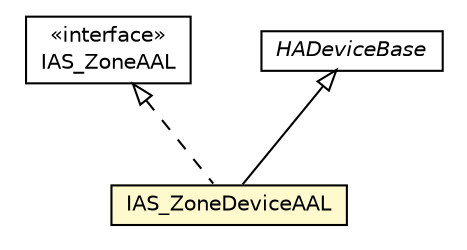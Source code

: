 #!/usr/local/bin/dot
#
# Class diagram 
# Generated by UMLGraph version R5_6-24-gf6e263 (http://www.umlgraph.org/)
#

digraph G {
	edge [fontname="Helvetica",fontsize=10,labelfontname="Helvetica",labelfontsize=10];
	node [fontname="Helvetica",fontsize=10,shape=plaintext];
	nodesep=0.25;
	ranksep=0.5;
	// org.universAAL.lddi.zigbee.commissioning.devices.api.IAS_ZoneAAL
	c4518958 [label=<<table title="org.universAAL.lddi.zigbee.commissioning.devices.api.IAS_ZoneAAL" border="0" cellborder="1" cellspacing="0" cellpadding="2" port="p" href="../api/IAS_ZoneAAL.html">
		<tr><td><table border="0" cellspacing="0" cellpadding="1">
<tr><td align="center" balign="center"> &#171;interface&#187; </td></tr>
<tr><td align="center" balign="center"> IAS_ZoneAAL </td></tr>
		</table></td></tr>
		</table>>, URL="../api/IAS_ZoneAAL.html", fontname="Helvetica", fontcolor="black", fontsize=10.0];
	// org.universAAL.lddi.zigbee.commissioning.devices.impl.IAS_ZoneDeviceAAL
	c4518959 [label=<<table title="org.universAAL.lddi.zigbee.commissioning.devices.impl.IAS_ZoneDeviceAAL" border="0" cellborder="1" cellspacing="0" cellpadding="2" port="p" bgcolor="lemonChiffon" href="./IAS_ZoneDeviceAAL.html">
		<tr><td><table border="0" cellspacing="0" cellpadding="1">
<tr><td align="center" balign="center"> IAS_ZoneDeviceAAL </td></tr>
		</table></td></tr>
		</table>>, URL="./IAS_ZoneDeviceAAL.html", fontname="Helvetica", fontcolor="black", fontsize=10.0];
	//org.universAAL.lddi.zigbee.commissioning.devices.impl.IAS_ZoneDeviceAAL extends it.cnr.isti.zigbee.ha.driver.core.HADeviceBase
	c4519919:p -> c4518959:p [dir=back,arrowtail=empty];
	//org.universAAL.lddi.zigbee.commissioning.devices.impl.IAS_ZoneDeviceAAL implements org.universAAL.lddi.zigbee.commissioning.devices.api.IAS_ZoneAAL
	c4518958:p -> c4518959:p [dir=back,arrowtail=empty,style=dashed];
	// it.cnr.isti.zigbee.ha.driver.core.HADeviceBase
	c4519919 [label=<<table title="it.cnr.isti.zigbee.ha.driver.core.HADeviceBase" border="0" cellborder="1" cellspacing="0" cellpadding="2" port="p" href="http://java.sun.com/j2se/1.4.2/docs/api/it/cnr/isti/zigbee/ha/driver/core/HADeviceBase.html">
		<tr><td><table border="0" cellspacing="0" cellpadding="1">
<tr><td align="center" balign="center"><font face="Helvetica-Oblique"> HADeviceBase </font></td></tr>
		</table></td></tr>
		</table>>, URL="http://java.sun.com/j2se/1.4.2/docs/api/it/cnr/isti/zigbee/ha/driver/core/HADeviceBase.html", fontname="Helvetica", fontcolor="black", fontsize=10.0];
}

